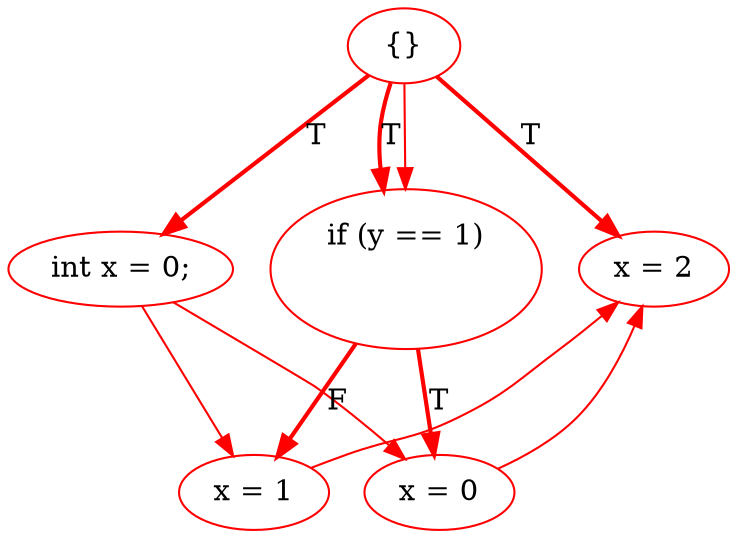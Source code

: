 digraph {
rankdir=TD;
3[label="{}",color=red]; 
3 -> 4[label="T",style=bold,color=red];
4[label="int x = 0;",color=red];
4 -> 1[color=red];
4 -> 2[color=red];
3 -> 0[label="T",style=bold,color=red];
0[label="if (y == 1)
    ",color=red]; 
0 -> 1[label="T",style=bold,color=red];
1[label="x = 0",color=red];
1 -> 5[color=red];
0 -> 2[label="F",style=bold,color=red];
2[label="x = 1",color=red];
2 -> 5[color=red];
3 -> 5[label="T",style=bold,color=red];
5[label="x = 2",color=red];
3 -> 0[color=red];
{ rank=same 4 0 5 }{ rank=same 1 2 }
}